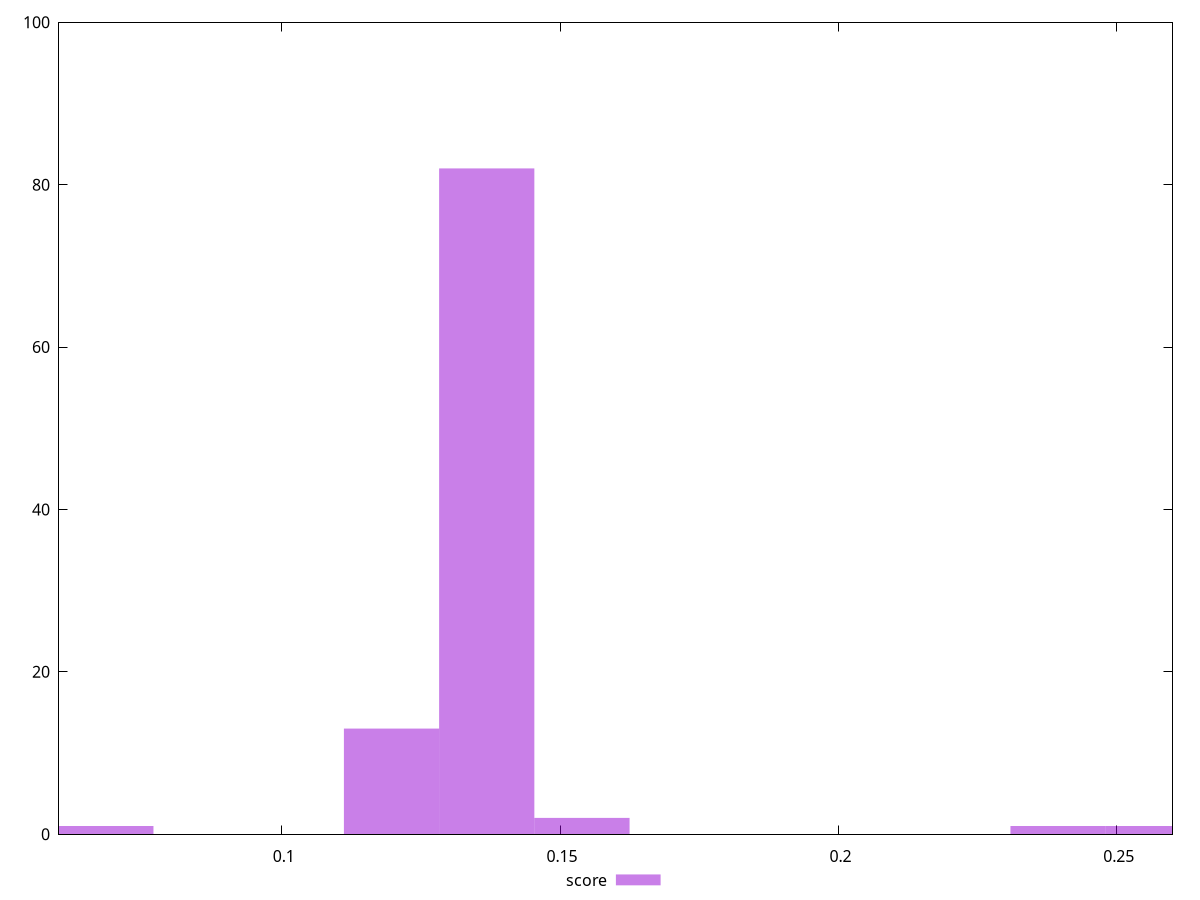 reset

$score <<EOF
0.23944712161835785 1
0.06841346331953081 1
0.13682692663906162 82
0.15393029246894432 2
0.11972356080917892 13
0.25655048744824055 1
EOF

set key outside below
set boxwidth 0.017103365829882703
set xrange [0.06:0.26]
set yrange [0:100]
set trange [0:100]
set style fill transparent solid 0.5 noborder
set terminal svg size 640, 490 enhanced background rgb 'white'
set output "reports/report_00032_2021-02-25T10-28-15.087Z/first-meaningful-paint/samples/astro/score/histogram.svg"

plot $score title "score" with boxes

reset
